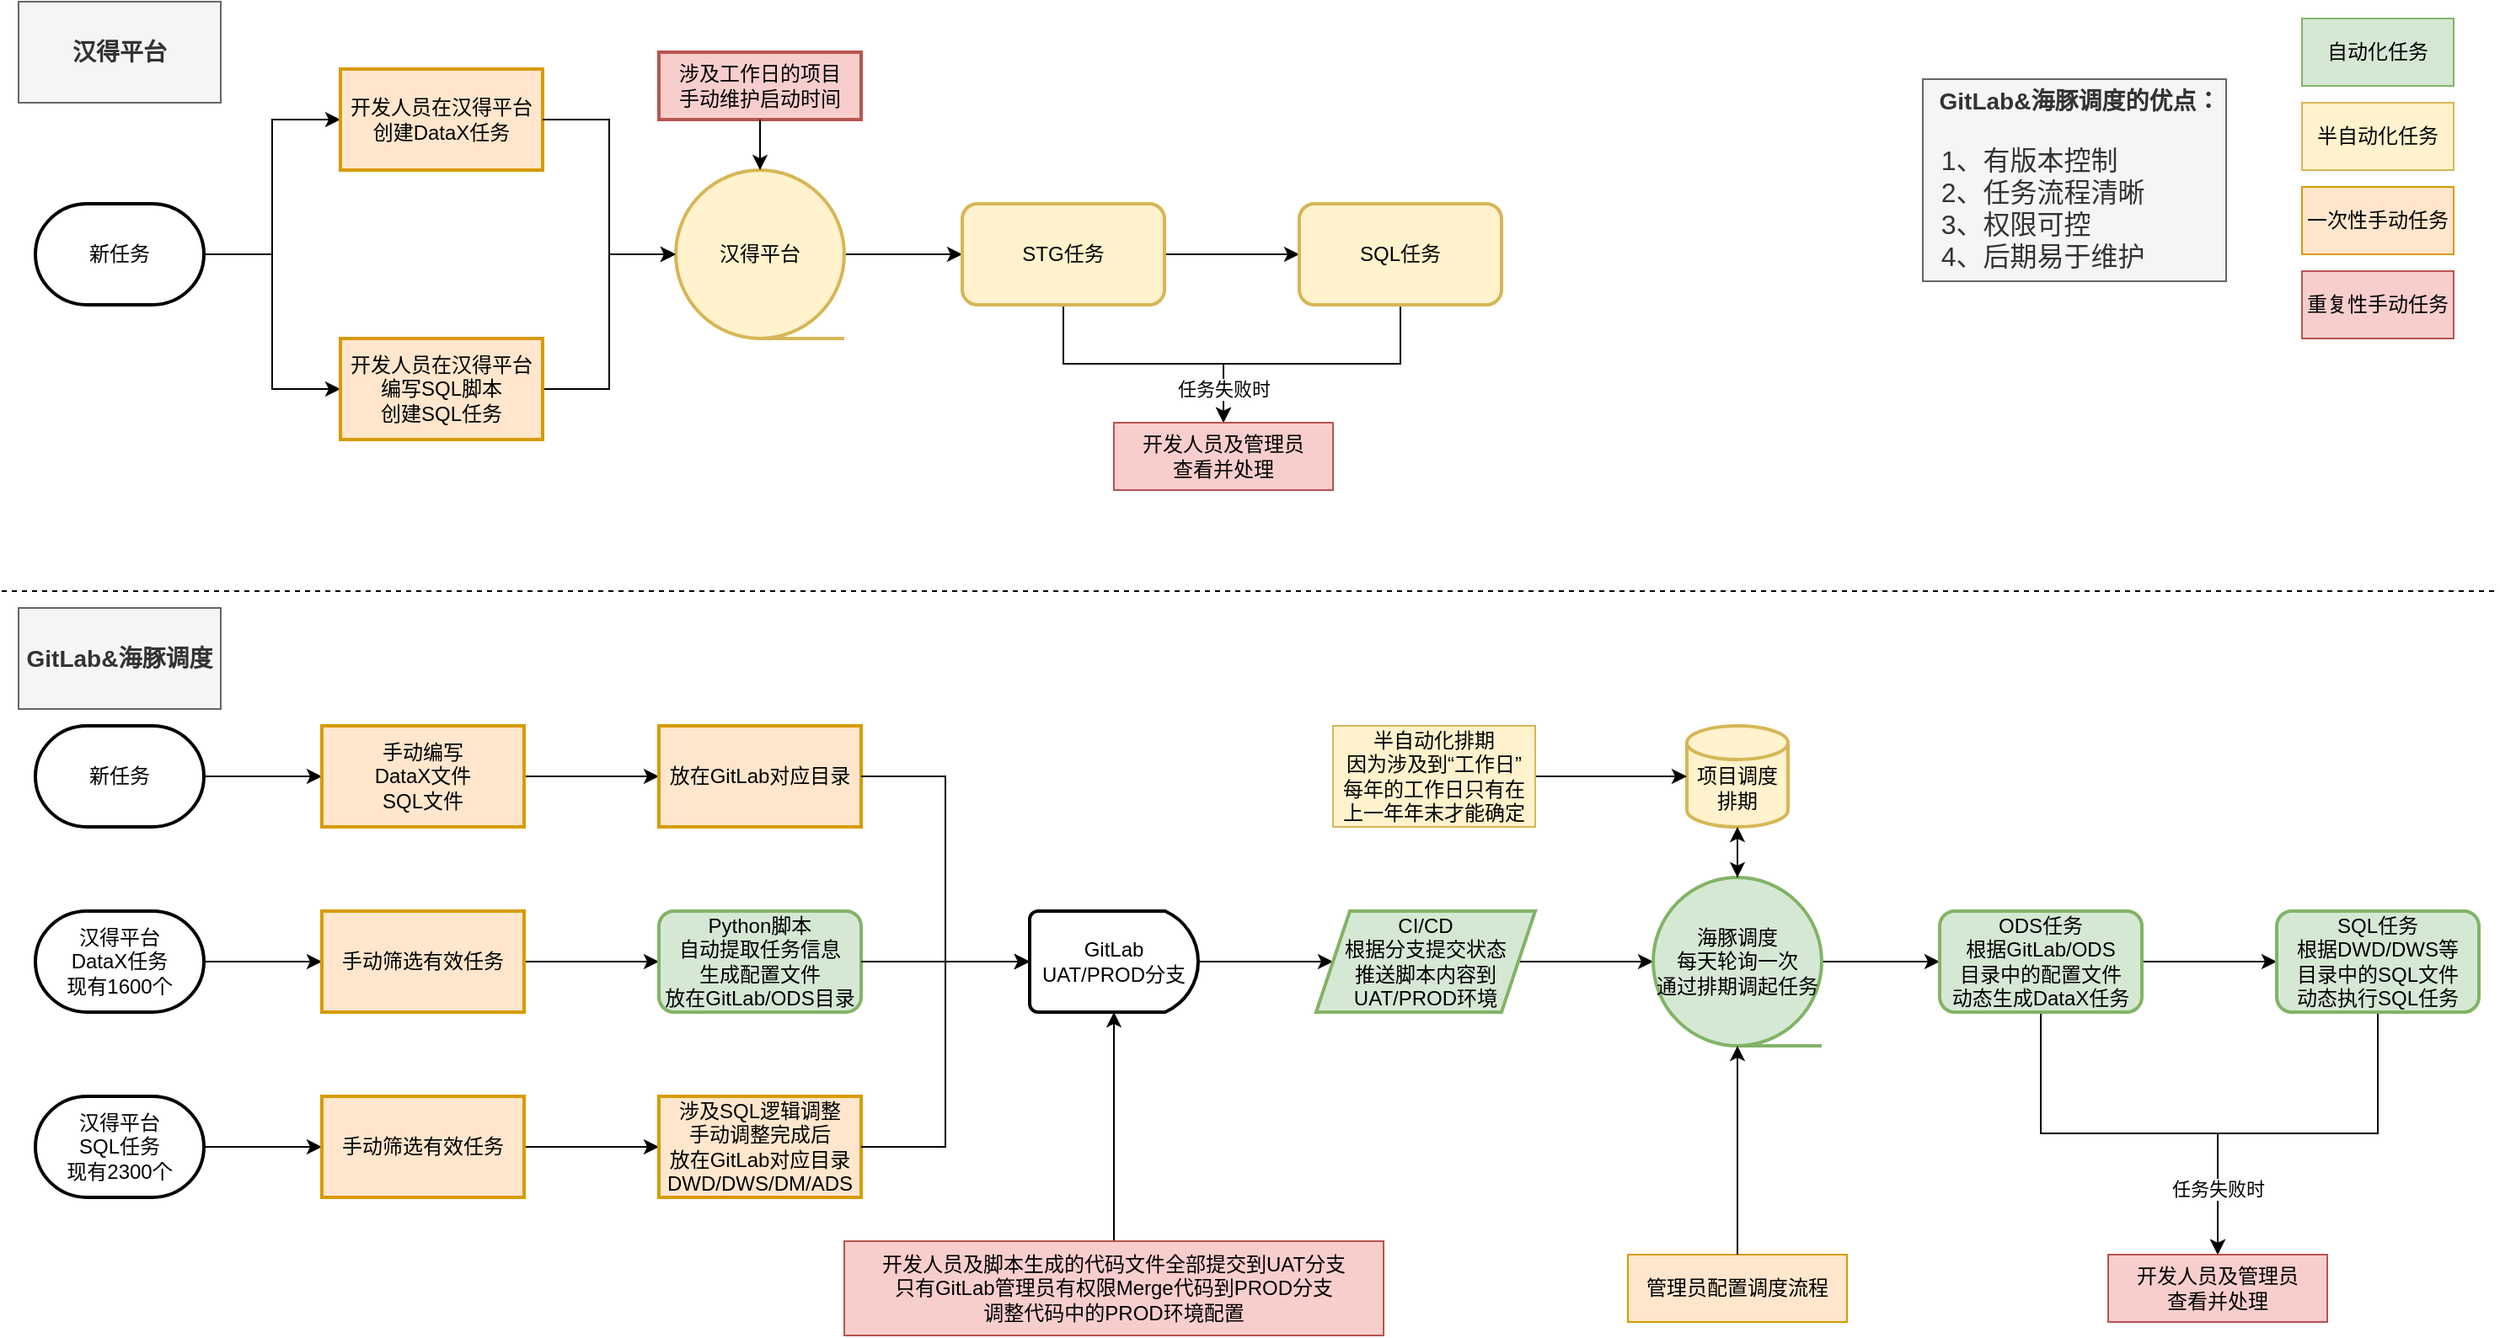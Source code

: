 <mxfile version="23.1.0" type="github">
  <diagram name="第 1 页" id="0MhE6gQrho80KI4QQGSw">
    <mxGraphModel dx="1434" dy="772" grid="1" gridSize="10" guides="1" tooltips="1" connect="1" arrows="1" fold="1" page="1" pageScale="1" pageWidth="1169" pageHeight="827" background="none" math="0" shadow="0">
      <root>
        <mxCell id="0" />
        <mxCell id="1" parent="0" />
        <mxCell id="bBibFKB-1F4pUDVngObW-33" value="" style="edgeStyle=orthogonalEdgeStyle;rounded=0;orthogonalLoop=1;jettySize=auto;html=1;" edge="1" parent="1" source="bBibFKB-1F4pUDVngObW-19" target="bBibFKB-1F4pUDVngObW-32">
          <mxGeometry relative="1" as="geometry" />
        </mxCell>
        <mxCell id="bBibFKB-1F4pUDVngObW-19" value="汉得平台&lt;br&gt;DataX任务&lt;br&gt;现有1600个" style="strokeWidth=2;html=1;shape=mxgraph.flowchart.terminator;whiteSpace=wrap;" vertex="1" parent="1">
          <mxGeometry x="20" y="550" width="100" height="60" as="geometry" />
        </mxCell>
        <mxCell id="bBibFKB-1F4pUDVngObW-35" value="" style="edgeStyle=orthogonalEdgeStyle;rounded=0;orthogonalLoop=1;jettySize=auto;html=1;" edge="1" parent="1" source="bBibFKB-1F4pUDVngObW-32" target="bBibFKB-1F4pUDVngObW-34">
          <mxGeometry relative="1" as="geometry" />
        </mxCell>
        <mxCell id="bBibFKB-1F4pUDVngObW-32" value="手动筛选有效任务" style="whiteSpace=wrap;html=1;strokeWidth=2;fillColor=#ffe6cc;strokeColor=#d79b00;" vertex="1" parent="1">
          <mxGeometry x="190" y="550" width="120" height="60" as="geometry" />
        </mxCell>
        <mxCell id="bBibFKB-1F4pUDVngObW-34" value="Python脚本&lt;br&gt;自动提取任务信息&lt;br&gt;生成配置文件&lt;br&gt;放在GitLab/ODS目录" style="rounded=1;whiteSpace=wrap;html=1;strokeWidth=2;fillColor=#d5e8d4;strokeColor=#82b366;" vertex="1" parent="1">
          <mxGeometry x="390" y="550" width="120" height="60" as="geometry" />
        </mxCell>
        <mxCell id="bBibFKB-1F4pUDVngObW-38" value="" style="edgeStyle=orthogonalEdgeStyle;rounded=0;orthogonalLoop=1;jettySize=auto;html=1;" edge="1" parent="1" source="bBibFKB-1F4pUDVngObW-36" target="bBibFKB-1F4pUDVngObW-37">
          <mxGeometry relative="1" as="geometry" />
        </mxCell>
        <mxCell id="bBibFKB-1F4pUDVngObW-36" value="汉得平台&lt;br&gt;SQL任务&lt;br&gt;现有2300个" style="strokeWidth=2;html=1;shape=mxgraph.flowchart.terminator;whiteSpace=wrap;" vertex="1" parent="1">
          <mxGeometry x="20" y="660" width="100" height="60" as="geometry" />
        </mxCell>
        <mxCell id="bBibFKB-1F4pUDVngObW-42" value="" style="edgeStyle=orthogonalEdgeStyle;rounded=0;orthogonalLoop=1;jettySize=auto;html=1;" edge="1" parent="1" source="bBibFKB-1F4pUDVngObW-37" target="bBibFKB-1F4pUDVngObW-41">
          <mxGeometry relative="1" as="geometry" />
        </mxCell>
        <mxCell id="bBibFKB-1F4pUDVngObW-37" value="手动筛选有效任务" style="whiteSpace=wrap;html=1;strokeWidth=2;fillColor=#ffe6cc;strokeColor=#d79b00;" vertex="1" parent="1">
          <mxGeometry x="190" y="660" width="120" height="60" as="geometry" />
        </mxCell>
        <mxCell id="bBibFKB-1F4pUDVngObW-41" value="涉及SQL逻辑调整&lt;br&gt;手动调整完成后&lt;br&gt;放在GitLab对应目录&lt;br&gt;DWD/DWS/DM/ADS" style="whiteSpace=wrap;html=1;fillColor=#ffe6cc;strokeColor=#d79b00;strokeWidth=2;" vertex="1" parent="1">
          <mxGeometry x="390" y="660" width="120" height="60" as="geometry" />
        </mxCell>
        <mxCell id="bBibFKB-1F4pUDVngObW-45" value="" style="edgeStyle=orthogonalEdgeStyle;rounded=0;orthogonalLoop=1;jettySize=auto;html=1;" edge="1" parent="1" source="bBibFKB-1F4pUDVngObW-43" target="bBibFKB-1F4pUDVngObW-44">
          <mxGeometry relative="1" as="geometry" />
        </mxCell>
        <mxCell id="bBibFKB-1F4pUDVngObW-43" value="新任务" style="strokeWidth=2;html=1;shape=mxgraph.flowchart.terminator;whiteSpace=wrap;" vertex="1" parent="1">
          <mxGeometry x="20" y="440" width="100" height="60" as="geometry" />
        </mxCell>
        <mxCell id="bBibFKB-1F4pUDVngObW-48" value="" style="edgeStyle=orthogonalEdgeStyle;rounded=0;orthogonalLoop=1;jettySize=auto;html=1;" edge="1" parent="1" source="bBibFKB-1F4pUDVngObW-44" target="bBibFKB-1F4pUDVngObW-47">
          <mxGeometry relative="1" as="geometry" />
        </mxCell>
        <mxCell id="bBibFKB-1F4pUDVngObW-44" value="手动编写&lt;br&gt;DataX文件&lt;br&gt;SQL文件" style="whiteSpace=wrap;html=1;strokeWidth=2;fillColor=#ffe6cc;strokeColor=#d79b00;" vertex="1" parent="1">
          <mxGeometry x="190" y="440" width="120" height="60" as="geometry" />
        </mxCell>
        <mxCell id="bBibFKB-1F4pUDVngObW-47" value="放在GitLab对应目录" style="whiteSpace=wrap;html=1;fillColor=#ffe6cc;strokeColor=#d79b00;strokeWidth=2;" vertex="1" parent="1">
          <mxGeometry x="390" y="440" width="120" height="60" as="geometry" />
        </mxCell>
        <mxCell id="bBibFKB-1F4pUDVngObW-61" value="" style="edgeStyle=orthogonalEdgeStyle;rounded=0;orthogonalLoop=1;jettySize=auto;html=1;" edge="1" parent="1" source="bBibFKB-1F4pUDVngObW-49" target="bBibFKB-1F4pUDVngObW-60">
          <mxGeometry relative="1" as="geometry" />
        </mxCell>
        <mxCell id="bBibFKB-1F4pUDVngObW-49" value="GitLab&lt;br&gt;UAT/PROD分支" style="strokeWidth=2;html=1;shape=mxgraph.flowchart.delay;whiteSpace=wrap;" vertex="1" parent="1">
          <mxGeometry x="610" y="550" width="100" height="60" as="geometry" />
        </mxCell>
        <mxCell id="bBibFKB-1F4pUDVngObW-51" style="edgeStyle=orthogonalEdgeStyle;rounded=0;orthogonalLoop=1;jettySize=auto;html=1;entryX=0;entryY=0.5;entryDx=0;entryDy=0;entryPerimeter=0;" edge="1" parent="1" source="bBibFKB-1F4pUDVngObW-47" target="bBibFKB-1F4pUDVngObW-49">
          <mxGeometry relative="1" as="geometry" />
        </mxCell>
        <mxCell id="bBibFKB-1F4pUDVngObW-53" style="edgeStyle=orthogonalEdgeStyle;rounded=0;orthogonalLoop=1;jettySize=auto;html=1;entryX=0;entryY=0.5;entryDx=0;entryDy=0;entryPerimeter=0;" edge="1" parent="1" source="bBibFKB-1F4pUDVngObW-41" target="bBibFKB-1F4pUDVngObW-49">
          <mxGeometry relative="1" as="geometry" />
        </mxCell>
        <mxCell id="bBibFKB-1F4pUDVngObW-54" style="edgeStyle=orthogonalEdgeStyle;rounded=0;orthogonalLoop=1;jettySize=auto;html=1;entryX=0;entryY=0.5;entryDx=0;entryDy=0;entryPerimeter=0;" edge="1" parent="1" source="bBibFKB-1F4pUDVngObW-34" target="bBibFKB-1F4pUDVngObW-49">
          <mxGeometry relative="1" as="geometry" />
        </mxCell>
        <mxCell id="bBibFKB-1F4pUDVngObW-66" style="edgeStyle=orthogonalEdgeStyle;rounded=0;orthogonalLoop=1;jettySize=auto;html=1;" edge="1" parent="1" source="bBibFKB-1F4pUDVngObW-57" target="bBibFKB-1F4pUDVngObW-49">
          <mxGeometry relative="1" as="geometry" />
        </mxCell>
        <mxCell id="bBibFKB-1F4pUDVngObW-57" value="开发人员及脚本生成的代码文件全部提交到UAT分支&lt;br style=&quot;border-color: var(--border-color);&quot;&gt;&lt;span style=&quot;&quot;&gt;只有GitLab管理员有权限Merge代码到PROD分支&lt;br&gt;调整代码中的PROD环境配置&lt;br&gt;&lt;/span&gt;" style="rounded=0;whiteSpace=wrap;html=1;fillColor=#f8cecc;strokeColor=#b85450;" vertex="1" parent="1">
          <mxGeometry x="500" y="746" width="320" height="56" as="geometry" />
        </mxCell>
        <mxCell id="bBibFKB-1F4pUDVngObW-72" style="edgeStyle=orthogonalEdgeStyle;rounded=0;orthogonalLoop=1;jettySize=auto;html=1;" edge="1" parent="1" source="bBibFKB-1F4pUDVngObW-60" target="bBibFKB-1F4pUDVngObW-71">
          <mxGeometry relative="1" as="geometry" />
        </mxCell>
        <mxCell id="bBibFKB-1F4pUDVngObW-60" value="CI/CD&lt;br style=&quot;border-color: var(--border-color);&quot;&gt;根据分支提交状态&lt;br&gt;推送脚本内容到&lt;br&gt;UAT/PROD环境" style="shape=parallelogram;perimeter=parallelogramPerimeter;whiteSpace=wrap;html=1;fixedSize=1;strokeWidth=2;fillColor=#d5e8d4;strokeColor=#82b366;" vertex="1" parent="1">
          <mxGeometry x="780" y="550" width="130" height="60" as="geometry" />
        </mxCell>
        <mxCell id="bBibFKB-1F4pUDVngObW-84" value="" style="edgeStyle=orthogonalEdgeStyle;rounded=0;orthogonalLoop=1;jettySize=auto;html=1;" edge="1" parent="1" source="bBibFKB-1F4pUDVngObW-71" target="bBibFKB-1F4pUDVngObW-83">
          <mxGeometry relative="1" as="geometry" />
        </mxCell>
        <mxCell id="bBibFKB-1F4pUDVngObW-71" value="海豚调度&lt;br&gt;每天轮询一次&lt;br&gt;通过排期调起任务" style="strokeWidth=2;html=1;shape=mxgraph.flowchart.sequential_data;whiteSpace=wrap;fillColor=#d5e8d4;strokeColor=#82b366;" vertex="1" parent="1">
          <mxGeometry x="980" y="530" width="100" height="100" as="geometry" />
        </mxCell>
        <mxCell id="bBibFKB-1F4pUDVngObW-75" style="edgeStyle=orthogonalEdgeStyle;rounded=0;orthogonalLoop=1;jettySize=auto;html=1;" edge="1" parent="1" source="bBibFKB-1F4pUDVngObW-74" target="bBibFKB-1F4pUDVngObW-71">
          <mxGeometry relative="1" as="geometry" />
        </mxCell>
        <mxCell id="bBibFKB-1F4pUDVngObW-74" value="&lt;br&gt;项目调度排期" style="strokeWidth=2;html=1;shape=mxgraph.flowchart.database;whiteSpace=wrap;fillColor=#fff2cc;strokeColor=#d6b656;" vertex="1" parent="1">
          <mxGeometry x="1000" y="440" width="60" height="60" as="geometry" />
        </mxCell>
        <mxCell id="bBibFKB-1F4pUDVngObW-76" style="edgeStyle=orthogonalEdgeStyle;rounded=0;orthogonalLoop=1;jettySize=auto;html=1;entryX=0.5;entryY=1;entryDx=0;entryDy=0;entryPerimeter=0;" edge="1" parent="1" source="bBibFKB-1F4pUDVngObW-71" target="bBibFKB-1F4pUDVngObW-74">
          <mxGeometry relative="1" as="geometry" />
        </mxCell>
        <mxCell id="bBibFKB-1F4pUDVngObW-79" style="edgeStyle=orthogonalEdgeStyle;rounded=0;orthogonalLoop=1;jettySize=auto;html=1;" edge="1" parent="1" source="bBibFKB-1F4pUDVngObW-78" target="bBibFKB-1F4pUDVngObW-74">
          <mxGeometry relative="1" as="geometry" />
        </mxCell>
        <mxCell id="bBibFKB-1F4pUDVngObW-78" value="半自动化排期&lt;br&gt;因为涉及到“工作日”&lt;br&gt;每年的工作日只有在上一年年末才能确定" style="rounded=0;whiteSpace=wrap;html=1;fillColor=#fff2cc;strokeColor=#d6b656;" vertex="1" parent="1">
          <mxGeometry x="790" y="440" width="120" height="60" as="geometry" />
        </mxCell>
        <mxCell id="bBibFKB-1F4pUDVngObW-80" value="管理员配置调度流程" style="rounded=0;whiteSpace=wrap;html=1;fillColor=#ffe6cc;strokeColor=#d79b00;" vertex="1" parent="1">
          <mxGeometry x="965" y="754" width="130" height="40" as="geometry" />
        </mxCell>
        <mxCell id="bBibFKB-1F4pUDVngObW-82" style="edgeStyle=orthogonalEdgeStyle;rounded=0;orthogonalLoop=1;jettySize=auto;html=1;exitX=0.5;exitY=0;exitDx=0;exitDy=0;entryX=0.5;entryY=1;entryDx=0;entryDy=0;entryPerimeter=0;" edge="1" parent="1" source="bBibFKB-1F4pUDVngObW-80" target="bBibFKB-1F4pUDVngObW-71">
          <mxGeometry relative="1" as="geometry">
            <mxPoint x="1029.5" y="800" as="sourcePoint" />
            <mxPoint x="1030" y="670" as="targetPoint" />
          </mxGeometry>
        </mxCell>
        <mxCell id="bBibFKB-1F4pUDVngObW-86" value="" style="edgeStyle=orthogonalEdgeStyle;rounded=0;orthogonalLoop=1;jettySize=auto;html=1;" edge="1" parent="1" source="bBibFKB-1F4pUDVngObW-83" target="bBibFKB-1F4pUDVngObW-85">
          <mxGeometry relative="1" as="geometry" />
        </mxCell>
        <mxCell id="bBibFKB-1F4pUDVngObW-89" style="edgeStyle=orthogonalEdgeStyle;rounded=0;orthogonalLoop=1;jettySize=auto;html=1;entryX=0.5;entryY=0;entryDx=0;entryDy=0;" edge="1" parent="1" source="bBibFKB-1F4pUDVngObW-83" target="bBibFKB-1F4pUDVngObW-87">
          <mxGeometry relative="1" as="geometry" />
        </mxCell>
        <mxCell id="bBibFKB-1F4pUDVngObW-83" value="ODS任务&lt;br&gt;根据GitLab/ODS&lt;br&gt;目录中的配置文件&lt;br&gt;动态生成DataX任务" style="rounded=1;whiteSpace=wrap;html=1;fillColor=#d5e8d4;strokeColor=#82b366;strokeWidth=2;" vertex="1" parent="1">
          <mxGeometry x="1150" y="550" width="120" height="60" as="geometry" />
        </mxCell>
        <mxCell id="bBibFKB-1F4pUDVngObW-90" style="edgeStyle=orthogonalEdgeStyle;rounded=0;orthogonalLoop=1;jettySize=auto;html=1;entryX=0.5;entryY=0;entryDx=0;entryDy=0;" edge="1" parent="1" source="bBibFKB-1F4pUDVngObW-85" target="bBibFKB-1F4pUDVngObW-87">
          <mxGeometry relative="1" as="geometry" />
        </mxCell>
        <mxCell id="bBibFKB-1F4pUDVngObW-91" value="任务失败时" style="edgeLabel;html=1;align=center;verticalAlign=middle;resizable=0;points=[];" vertex="1" connectable="0" parent="bBibFKB-1F4pUDVngObW-90">
          <mxGeometry x="0.632" y="-1" relative="1" as="geometry">
            <mxPoint x="1" y="5" as="offset" />
          </mxGeometry>
        </mxCell>
        <mxCell id="bBibFKB-1F4pUDVngObW-85" value="SQL任务&lt;br&gt;根据DWD/DWS等&lt;br&gt;目录中的SQL文件&lt;br&gt;动态执行SQL任务" style="whiteSpace=wrap;html=1;fillColor=#d5e8d4;strokeColor=#82b366;rounded=1;strokeWidth=2;" vertex="1" parent="1">
          <mxGeometry x="1350" y="550" width="120" height="60" as="geometry" />
        </mxCell>
        <mxCell id="bBibFKB-1F4pUDVngObW-87" value="开发人员及管理员&lt;br&gt;查看并处理" style="rounded=0;whiteSpace=wrap;html=1;fillColor=#f8cecc;strokeColor=#b85450;" vertex="1" parent="1">
          <mxGeometry x="1250" y="754" width="130" height="40" as="geometry" />
        </mxCell>
        <mxCell id="bBibFKB-1F4pUDVngObW-92" value="" style="endArrow=none;dashed=1;html=1;rounded=0;" edge="1" parent="1">
          <mxGeometry width="50" height="50" relative="1" as="geometry">
            <mxPoint y="360" as="sourcePoint" />
            <mxPoint x="1480" y="360" as="targetPoint" />
          </mxGeometry>
        </mxCell>
        <mxCell id="bBibFKB-1F4pUDVngObW-113" style="edgeStyle=orthogonalEdgeStyle;rounded=0;orthogonalLoop=1;jettySize=auto;html=1;entryX=0;entryY=0.5;entryDx=0;entryDy=0;" edge="1" parent="1" source="bBibFKB-1F4pUDVngObW-93" target="bBibFKB-1F4pUDVngObW-94">
          <mxGeometry relative="1" as="geometry" />
        </mxCell>
        <mxCell id="bBibFKB-1F4pUDVngObW-114" style="edgeStyle=orthogonalEdgeStyle;rounded=0;orthogonalLoop=1;jettySize=auto;html=1;entryX=0;entryY=0.5;entryDx=0;entryDy=0;" edge="1" parent="1" source="bBibFKB-1F4pUDVngObW-93" target="bBibFKB-1F4pUDVngObW-96">
          <mxGeometry relative="1" as="geometry" />
        </mxCell>
        <mxCell id="bBibFKB-1F4pUDVngObW-93" value="新任务" style="strokeWidth=2;html=1;shape=mxgraph.flowchart.terminator;whiteSpace=wrap;" vertex="1" parent="1">
          <mxGeometry x="20" y="130" width="100" height="60" as="geometry" />
        </mxCell>
        <mxCell id="bBibFKB-1F4pUDVngObW-94" value="开发人员在汉得平台&lt;br&gt;创建DataX任务" style="whiteSpace=wrap;html=1;strokeWidth=2;fillColor=#ffe6cc;strokeColor=#d79b00;" vertex="1" parent="1">
          <mxGeometry x="201" y="50" width="120" height="60" as="geometry" />
        </mxCell>
        <mxCell id="bBibFKB-1F4pUDVngObW-99" value="" style="edgeStyle=orthogonalEdgeStyle;rounded=0;orthogonalLoop=1;jettySize=auto;html=1;entryX=0;entryY=0.5;entryDx=0;entryDy=0;entryPerimeter=0;" edge="1" parent="1" source="bBibFKB-1F4pUDVngObW-96" target="bBibFKB-1F4pUDVngObW-100">
          <mxGeometry relative="1" as="geometry">
            <mxPoint x="560" y="160" as="targetPoint" />
          </mxGeometry>
        </mxCell>
        <mxCell id="bBibFKB-1F4pUDVngObW-96" value="开发人员在汉得平台&lt;br&gt;编写SQL脚本&lt;br&gt;创建SQL任务" style="whiteSpace=wrap;html=1;strokeWidth=2;fillColor=#ffe6cc;strokeColor=#d79b00;" vertex="1" parent="1">
          <mxGeometry x="201" y="210" width="120" height="60" as="geometry" />
        </mxCell>
        <mxCell id="bBibFKB-1F4pUDVngObW-104" value="" style="edgeStyle=orthogonalEdgeStyle;rounded=0;orthogonalLoop=1;jettySize=auto;html=1;" edge="1" parent="1" source="bBibFKB-1F4pUDVngObW-100" target="bBibFKB-1F4pUDVngObW-103">
          <mxGeometry relative="1" as="geometry" />
        </mxCell>
        <mxCell id="bBibFKB-1F4pUDVngObW-100" value="汉得平台" style="strokeWidth=2;html=1;shape=mxgraph.flowchart.sequential_data;whiteSpace=wrap;fillColor=#fff2cc;strokeColor=#d6b656;" vertex="1" parent="1">
          <mxGeometry x="400" y="110" width="100" height="100" as="geometry" />
        </mxCell>
        <mxCell id="bBibFKB-1F4pUDVngObW-101" value="涉及工作日的项目&lt;br&gt;手动维护启动时间" style="whiteSpace=wrap;html=1;strokeWidth=2;fillColor=#f8cecc;strokeColor=#b85450;" vertex="1" parent="1">
          <mxGeometry x="390" y="40" width="120" height="40" as="geometry" />
        </mxCell>
        <mxCell id="bBibFKB-1F4pUDVngObW-102" style="edgeStyle=orthogonalEdgeStyle;rounded=0;orthogonalLoop=1;jettySize=auto;html=1;entryX=0.5;entryY=0;entryDx=0;entryDy=0;entryPerimeter=0;" edge="1" parent="1" source="bBibFKB-1F4pUDVngObW-101" target="bBibFKB-1F4pUDVngObW-100">
          <mxGeometry relative="1" as="geometry" />
        </mxCell>
        <mxCell id="bBibFKB-1F4pUDVngObW-106" value="" style="edgeStyle=orthogonalEdgeStyle;rounded=0;orthogonalLoop=1;jettySize=auto;html=1;" edge="1" parent="1" source="bBibFKB-1F4pUDVngObW-103" target="bBibFKB-1F4pUDVngObW-105">
          <mxGeometry relative="1" as="geometry" />
        </mxCell>
        <mxCell id="bBibFKB-1F4pUDVngObW-109" style="edgeStyle=orthogonalEdgeStyle;rounded=0;orthogonalLoop=1;jettySize=auto;html=1;entryX=0.5;entryY=0;entryDx=0;entryDy=0;" edge="1" parent="1" source="bBibFKB-1F4pUDVngObW-103" target="bBibFKB-1F4pUDVngObW-107">
          <mxGeometry relative="1" as="geometry" />
        </mxCell>
        <mxCell id="bBibFKB-1F4pUDVngObW-103" value="STG任务" style="rounded=1;whiteSpace=wrap;html=1;fillColor=#fff2cc;strokeColor=#d6b656;strokeWidth=2;" vertex="1" parent="1">
          <mxGeometry x="570" y="130" width="120" height="60" as="geometry" />
        </mxCell>
        <mxCell id="bBibFKB-1F4pUDVngObW-110" style="edgeStyle=orthogonalEdgeStyle;rounded=0;orthogonalLoop=1;jettySize=auto;html=1;entryX=0.5;entryY=0;entryDx=0;entryDy=0;" edge="1" parent="1" source="bBibFKB-1F4pUDVngObW-105" target="bBibFKB-1F4pUDVngObW-107">
          <mxGeometry relative="1" as="geometry" />
        </mxCell>
        <mxCell id="bBibFKB-1F4pUDVngObW-112" value="任务失败时" style="edgeLabel;html=1;align=center;verticalAlign=middle;resizable=0;points=[];" vertex="1" connectable="0" parent="bBibFKB-1F4pUDVngObW-110">
          <mxGeometry x="0.771" y="5" relative="1" as="geometry">
            <mxPoint x="-5" as="offset" />
          </mxGeometry>
        </mxCell>
        <mxCell id="bBibFKB-1F4pUDVngObW-105" value="SQL任务" style="whiteSpace=wrap;html=1;fillColor=#fff2cc;strokeColor=#d6b656;rounded=1;strokeWidth=2;" vertex="1" parent="1">
          <mxGeometry x="770" y="130" width="120" height="60" as="geometry" />
        </mxCell>
        <mxCell id="bBibFKB-1F4pUDVngObW-107" value="开发人员及管理员&lt;br style=&quot;border-color: var(--border-color);&quot;&gt;查看并处理" style="rounded=0;whiteSpace=wrap;html=1;fillColor=#f8cecc;strokeColor=#b85450;" vertex="1" parent="1">
          <mxGeometry x="660" y="260" width="130" height="40" as="geometry" />
        </mxCell>
        <mxCell id="bBibFKB-1F4pUDVngObW-115" style="edgeStyle=orthogonalEdgeStyle;rounded=0;orthogonalLoop=1;jettySize=auto;html=1;entryX=0;entryY=0.5;entryDx=0;entryDy=0;entryPerimeter=0;" edge="1" parent="1" source="bBibFKB-1F4pUDVngObW-94" target="bBibFKB-1F4pUDVngObW-100">
          <mxGeometry relative="1" as="geometry" />
        </mxCell>
        <mxCell id="bBibFKB-1F4pUDVngObW-116" value="&lt;b&gt;&lt;font style=&quot;font-size: 14px;&quot;&gt;汉得平台&lt;/font&gt;&lt;/b&gt;" style="rounded=0;whiteSpace=wrap;html=1;fillColor=#f5f5f5;fontColor=#333333;strokeColor=#666666;" vertex="1" parent="1">
          <mxGeometry x="10" y="10" width="120" height="60" as="geometry" />
        </mxCell>
        <mxCell id="bBibFKB-1F4pUDVngObW-118" value="" style="endArrow=none;dashed=1;html=1;rounded=0;" edge="1" parent="1">
          <mxGeometry width="50" height="50" relative="1" as="geometry">
            <mxPoint y="360" as="sourcePoint" />
            <mxPoint y="360" as="targetPoint" />
          </mxGeometry>
        </mxCell>
        <mxCell id="bBibFKB-1F4pUDVngObW-119" value="&lt;b&gt;&lt;font style=&quot;font-size: 14px;&quot;&gt;GitLab&amp;amp;海豚调度&lt;/font&gt;&lt;/b&gt;" style="rounded=0;whiteSpace=wrap;html=1;fillColor=#f5f5f5;fontColor=#333333;strokeColor=#666666;" vertex="1" parent="1">
          <mxGeometry x="10" y="370" width="120" height="60" as="geometry" />
        </mxCell>
        <mxCell id="bBibFKB-1F4pUDVngObW-121" value="一次性手动任务" style="whiteSpace=wrap;html=1;fillColor=#ffe6cc;strokeColor=#d79b00;" vertex="1" parent="1">
          <mxGeometry x="1365" y="120" width="90" height="40" as="geometry" />
        </mxCell>
        <mxCell id="bBibFKB-1F4pUDVngObW-122" value="重复性手动任务" style="whiteSpace=wrap;html=1;fillColor=#f8cecc;strokeColor=#b85450;" vertex="1" parent="1">
          <mxGeometry x="1365" y="170" width="90" height="40" as="geometry" />
        </mxCell>
        <mxCell id="bBibFKB-1F4pUDVngObW-123" value="自动化任务" style="whiteSpace=wrap;html=1;fillColor=#d5e8d4;strokeColor=#82b366;" vertex="1" parent="1">
          <mxGeometry x="1365" y="20" width="90" height="40" as="geometry" />
        </mxCell>
        <mxCell id="bBibFKB-1F4pUDVngObW-124" value="半自动化任务" style="whiteSpace=wrap;html=1;fillColor=#fff2cc;strokeColor=#d6b656;" vertex="1" parent="1">
          <mxGeometry x="1365" y="70" width="90" height="40" as="geometry" />
        </mxCell>
        <mxCell id="bBibFKB-1F4pUDVngObW-127" value="&lt;div&gt;&lt;b&gt;&lt;font style=&quot;font-size: 14px;&quot;&gt;&amp;nbsp; GitLab&amp;amp;海豚调度的优点：&lt;/font&gt;&lt;/b&gt;&lt;/div&gt;&lt;div&gt;&lt;b&gt;&lt;font style=&quot;font-size: 14px;&quot;&gt;&lt;br&gt;&lt;/font&gt;&lt;/b&gt;&lt;/div&gt;&lt;div&gt;&lt;span style=&quot;font-size: medium; background-color: initial;&quot;&gt;&amp;nbsp; 1、有版本控制&lt;/span&gt;&lt;br&gt;&lt;/div&gt;&lt;div&gt;&lt;font size=&quot;3&quot;&gt;&amp;nbsp; 2、任务流程清晰&lt;/font&gt;&lt;/div&gt;&lt;div&gt;&lt;font size=&quot;3&quot;&gt;&amp;nbsp; 3、权限可控&lt;/font&gt;&lt;/div&gt;&lt;div&gt;&lt;font size=&quot;3&quot;&gt;&amp;nbsp; 4、后期易于维护&lt;/font&gt;&lt;/div&gt;" style="rounded=0;whiteSpace=wrap;html=1;align=left;fillColor=#f5f5f5;fontColor=#333333;strokeColor=#666666;" vertex="1" parent="1">
          <mxGeometry x="1140" y="56" width="180" height="120" as="geometry" />
        </mxCell>
      </root>
    </mxGraphModel>
  </diagram>
</mxfile>
